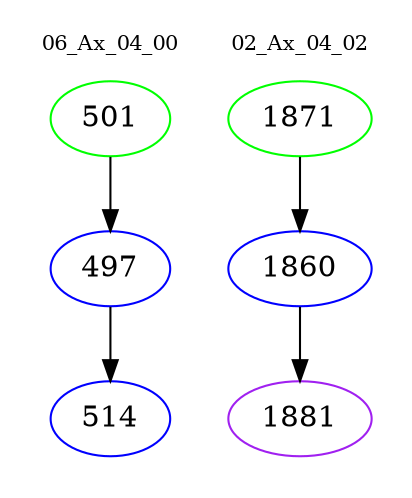 digraph{
subgraph cluster_0 {
color = white
label = "06_Ax_04_00";
fontsize=10;
T0_501 [label="501", color="green"]
T0_501 -> T0_497 [color="black"]
T0_497 [label="497", color="blue"]
T0_497 -> T0_514 [color="black"]
T0_514 [label="514", color="blue"]
}
subgraph cluster_1 {
color = white
label = "02_Ax_04_02";
fontsize=10;
T1_1871 [label="1871", color="green"]
T1_1871 -> T1_1860 [color="black"]
T1_1860 [label="1860", color="blue"]
T1_1860 -> T1_1881 [color="black"]
T1_1881 [label="1881", color="purple"]
}
}

